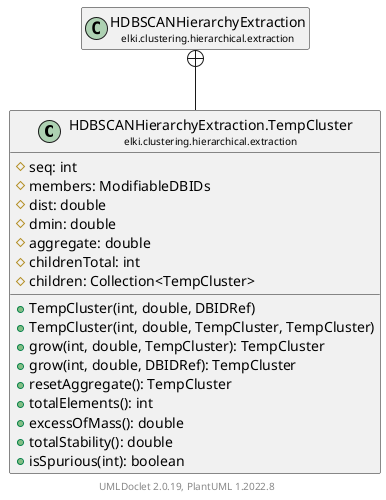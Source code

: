 @startuml
    remove .*\.(Instance|Par|Parameterizer|Factory)$
    set namespaceSeparator none
    hide empty fields
    hide empty methods

    class "<size:14>HDBSCANHierarchyExtraction.TempCluster\n<size:10>elki.clustering.hierarchical.extraction" as elki.clustering.hierarchical.extraction.HDBSCANHierarchyExtraction.TempCluster [[HDBSCANHierarchyExtraction.TempCluster.html]] {
        #seq: int
        #members: ModifiableDBIDs
        #dist: double
        #dmin: double
        #aggregate: double
        #childrenTotal: int
        #children: Collection<TempCluster>
        +TempCluster(int, double, DBIDRef)
        +TempCluster(int, double, TempCluster, TempCluster)
        +grow(int, double, TempCluster): TempCluster
        +grow(int, double, DBIDRef): TempCluster
        +resetAggregate(): TempCluster
        +totalElements(): int
        +excessOfMass(): double
        +totalStability(): double
        +isSpurious(int): boolean
    }

    class "<size:14>HDBSCANHierarchyExtraction\n<size:10>elki.clustering.hierarchical.extraction" as elki.clustering.hierarchical.extraction.HDBSCANHierarchyExtraction [[HDBSCANHierarchyExtraction.html]]

    elki.clustering.hierarchical.extraction.HDBSCANHierarchyExtraction +-- elki.clustering.hierarchical.extraction.HDBSCANHierarchyExtraction.TempCluster

    center footer UMLDoclet 2.0.19, PlantUML 1.2022.8
@enduml
